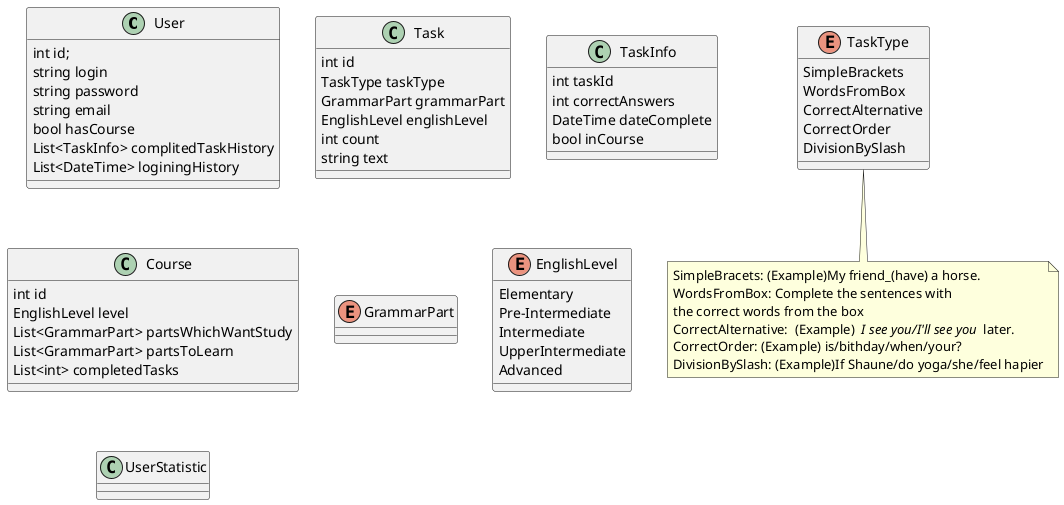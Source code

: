 @startuml
class User {
    int id;
    string login
    string password
    string email
    bool hasCourse
    List<TaskInfo> complitedTaskHistory
    List<DateTime> loginingHistory
}

class Task {
    int id
    TaskType taskType
    GrammarPart grammarPart
    EnglishLevel englishLevel
    int count
    string text
}

class TaskInfo{
    int taskId
    int correctAnswers
    DateTime dateComplete
    bool inCourse
}

class Course {
    int id
    EnglishLevel level
    List<GrammarPart> partsWhichWantStudy
    List<GrammarPart> partsToLearn
    List<int> completedTasks
}
enum GrammarPart {

}

enum EnglishLevel {
    Elementary
    Pre-Intermediate
    Intermediate
    UpperIntermediate
    Advanced
}

enum TaskType {
    SimpleBrackets
    WordsFromBox
    CorrectAlternative
    CorrectOrder
    DivisionBySlash
}
note bottom
SimpleBracets: (Example)My friend_(have) a horse.
WordsFromBox: Complete the sentences with
the correct words from the box
CorrectAlternative:  (Example)  <i>I see you/I'll see you</i>  later.
CorrectOrder: (Example) is/bithday/when/your?
DivisionBySlash: (Example)If Shaune/do yoga/she/feel hapier
end note


together {
    enum TaskType
    enum GrammarPart
    enum EnglishLevel
}

together {
    class User
    class UserStatistic
    class Task
    class TaskInfo
    class Course
}

@endumld